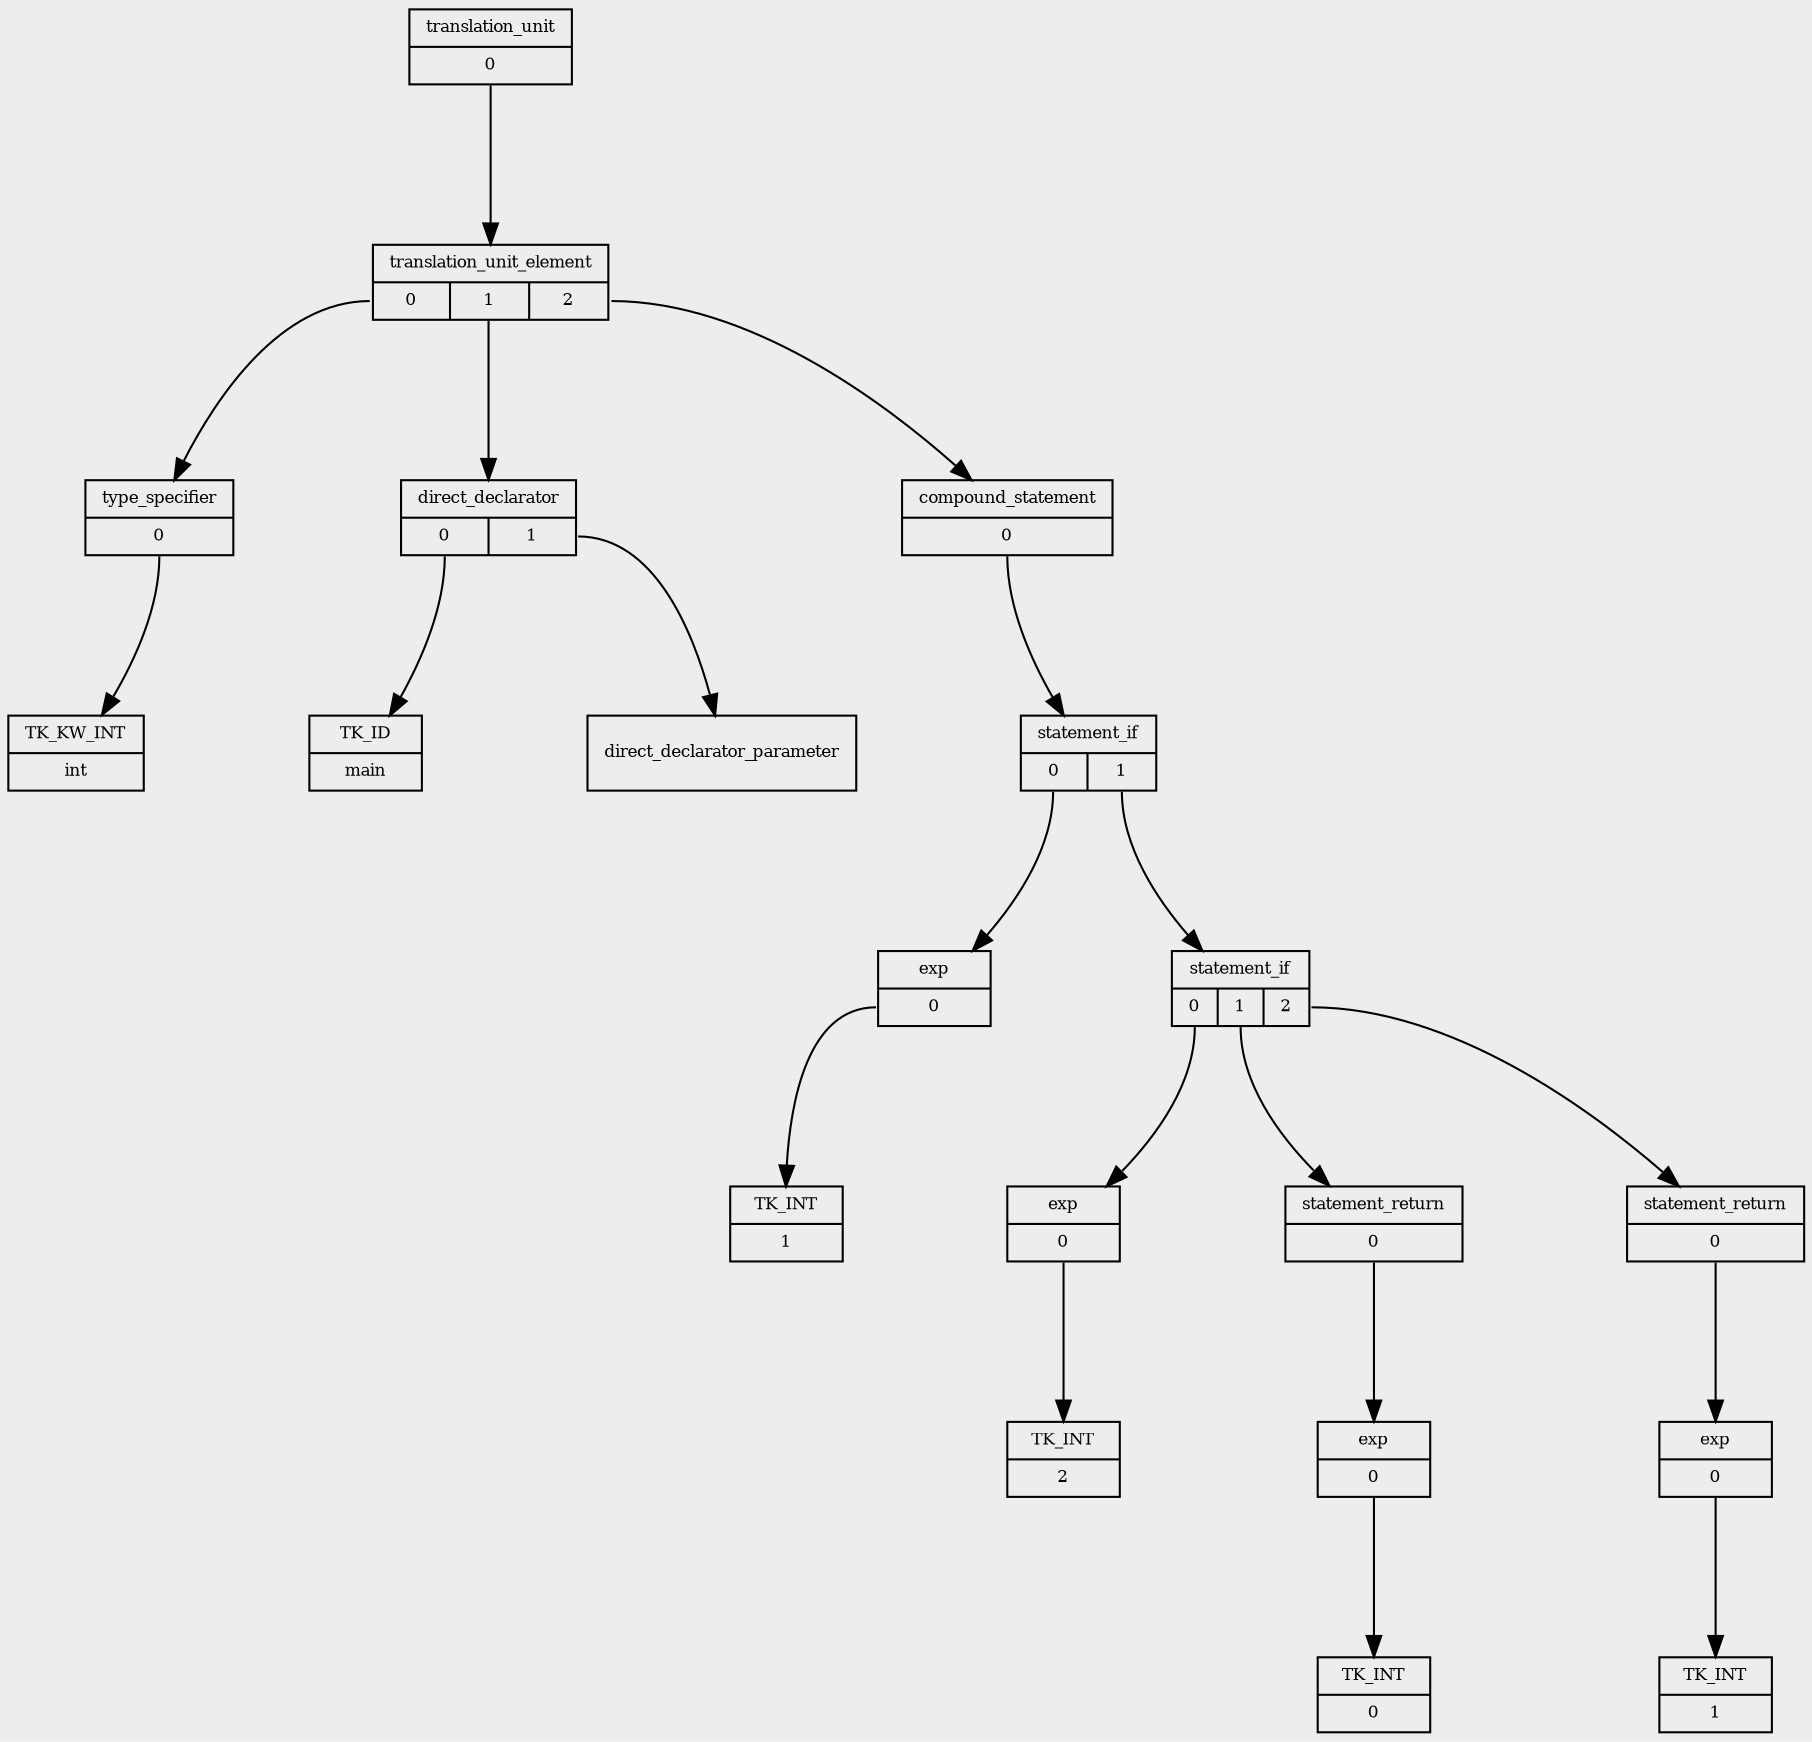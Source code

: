 digraph AST_graph {              
    graph [                      
        charset = "UTF-8",     
        bgcolor = "#EDEDED",   
        rankdir = TB,            
        nodesep = 1.1,           
        ranksep = 1.05,          
    ];                           
    node [                       
        shape = record,          
        // fontname = "Ricty", 
        fontsize = 8,            
    ];                           
    // node
    node0 [label = "{translation_unit|{<p0>0}}"]; 
    node1 [label = "{translation_unit_element|{<p0>0|<p1>1|<p2>2}}"]; 
    node2 [label = "{type_specifier|{<p0>0}}"]; 
    node3 [label = "{TK_KW_INT|int}"]; 
    node4 [label = "{direct_declarator|{<p0>0|<p1>1}}"]; 
    node5 [label = "{TK_ID|main}"]; 
    node6 [label = "direct_declarator_parameter"]; 
    node7 [label = "{compound_statement|{<p0>0}}"]; 
    node8 [label = "{statement_if|{<p0>0|<p1>1}}"]; 
    node9 [label = "{exp|{<p0>0}}"]; 
    node10 [label = "{TK_INT|1}"]; 
    node11 [label = "{statement_if|{<p0>0|<p1>1|<p2>2}}"]; 
    node12 [label = "{exp|{<p0>0}}"]; 
    node13 [label = "{TK_INT|2}"]; 
    node14 [label = "{statement_return|{<p0>0}}"]; 
    node15 [label = "{exp|{<p0>0}}"]; 
    node16 [label = "{TK_INT|0}"]; 
    node17 [label = "{statement_return|{<p0>0}}"]; 
    node18 [label = "{exp|{<p0>0}}"]; 
    node19 [label = "{TK_INT|1}"]; 
    // edge
    node0:p0 -> node1 ;
    node1:p0 -> node2 ;
    node2:p0 -> node3 ;
    node1:p1 -> node4 ;
    node4:p0 -> node5 ;
    node4:p1 -> node6 ;
    node1:p2 -> node7 ;
    node7:p0 -> node8 ;
    node8:p0 -> node9 ;
    node9:p0 -> node10 ;
    node8:p1 -> node11 ;
    node11:p0 -> node12 ;
    node12:p0 -> node13 ;
    node11:p1 -> node14 ;
    node14:p0 -> node15 ;
    node15:p0 -> node16 ;
    node11:p2 -> node17 ;
    node17:p0 -> node18 ;
    node18:p0 -> node19 ;
}                                
